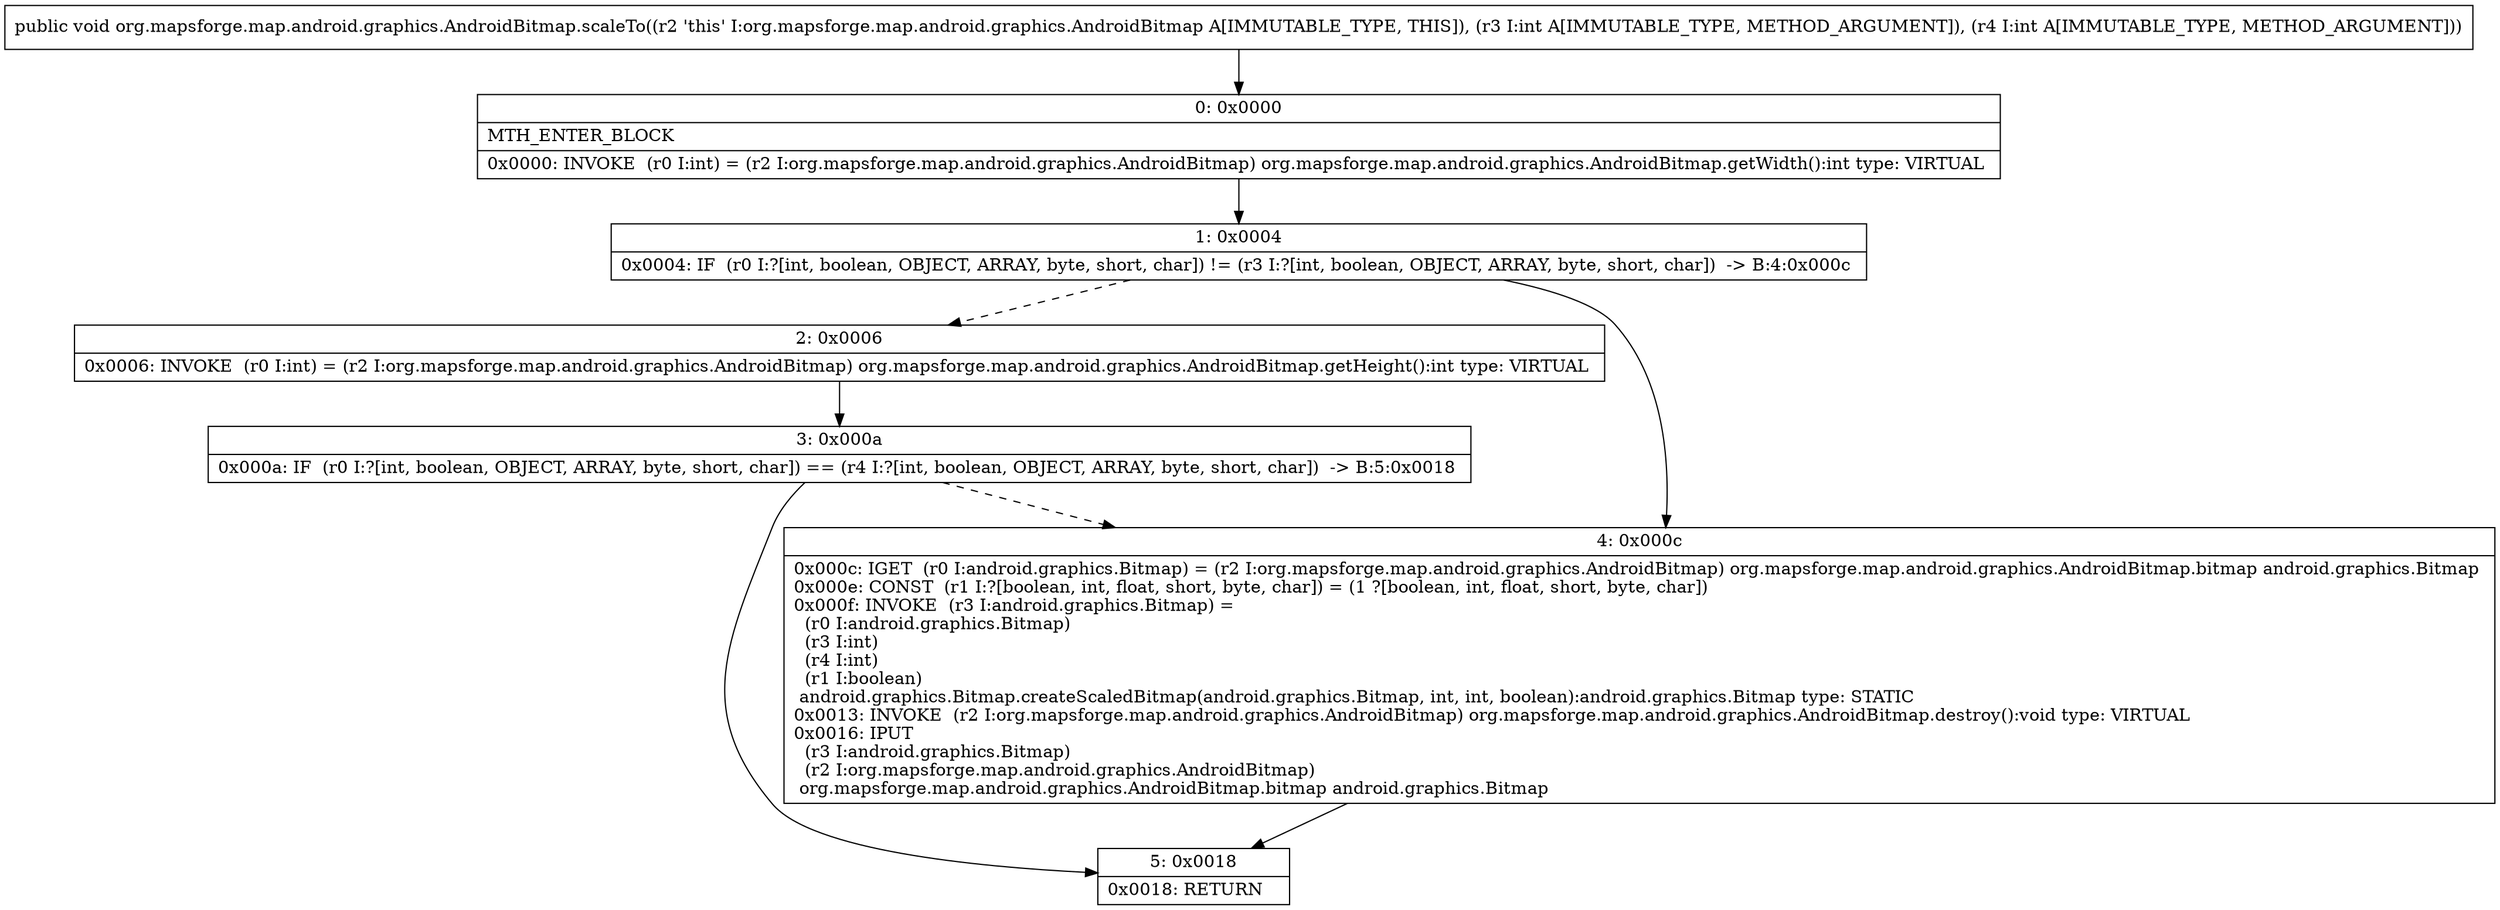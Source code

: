 digraph "CFG fororg.mapsforge.map.android.graphics.AndroidBitmap.scaleTo(II)V" {
Node_0 [shape=record,label="{0\:\ 0x0000|MTH_ENTER_BLOCK\l|0x0000: INVOKE  (r0 I:int) = (r2 I:org.mapsforge.map.android.graphics.AndroidBitmap) org.mapsforge.map.android.graphics.AndroidBitmap.getWidth():int type: VIRTUAL \l}"];
Node_1 [shape=record,label="{1\:\ 0x0004|0x0004: IF  (r0 I:?[int, boolean, OBJECT, ARRAY, byte, short, char]) != (r3 I:?[int, boolean, OBJECT, ARRAY, byte, short, char])  \-\> B:4:0x000c \l}"];
Node_2 [shape=record,label="{2\:\ 0x0006|0x0006: INVOKE  (r0 I:int) = (r2 I:org.mapsforge.map.android.graphics.AndroidBitmap) org.mapsforge.map.android.graphics.AndroidBitmap.getHeight():int type: VIRTUAL \l}"];
Node_3 [shape=record,label="{3\:\ 0x000a|0x000a: IF  (r0 I:?[int, boolean, OBJECT, ARRAY, byte, short, char]) == (r4 I:?[int, boolean, OBJECT, ARRAY, byte, short, char])  \-\> B:5:0x0018 \l}"];
Node_4 [shape=record,label="{4\:\ 0x000c|0x000c: IGET  (r0 I:android.graphics.Bitmap) = (r2 I:org.mapsforge.map.android.graphics.AndroidBitmap) org.mapsforge.map.android.graphics.AndroidBitmap.bitmap android.graphics.Bitmap \l0x000e: CONST  (r1 I:?[boolean, int, float, short, byte, char]) = (1 ?[boolean, int, float, short, byte, char]) \l0x000f: INVOKE  (r3 I:android.graphics.Bitmap) = \l  (r0 I:android.graphics.Bitmap)\l  (r3 I:int)\l  (r4 I:int)\l  (r1 I:boolean)\l android.graphics.Bitmap.createScaledBitmap(android.graphics.Bitmap, int, int, boolean):android.graphics.Bitmap type: STATIC \l0x0013: INVOKE  (r2 I:org.mapsforge.map.android.graphics.AndroidBitmap) org.mapsforge.map.android.graphics.AndroidBitmap.destroy():void type: VIRTUAL \l0x0016: IPUT  \l  (r3 I:android.graphics.Bitmap)\l  (r2 I:org.mapsforge.map.android.graphics.AndroidBitmap)\l org.mapsforge.map.android.graphics.AndroidBitmap.bitmap android.graphics.Bitmap \l}"];
Node_5 [shape=record,label="{5\:\ 0x0018|0x0018: RETURN   \l}"];
MethodNode[shape=record,label="{public void org.mapsforge.map.android.graphics.AndroidBitmap.scaleTo((r2 'this' I:org.mapsforge.map.android.graphics.AndroidBitmap A[IMMUTABLE_TYPE, THIS]), (r3 I:int A[IMMUTABLE_TYPE, METHOD_ARGUMENT]), (r4 I:int A[IMMUTABLE_TYPE, METHOD_ARGUMENT])) }"];
MethodNode -> Node_0;
Node_0 -> Node_1;
Node_1 -> Node_2[style=dashed];
Node_1 -> Node_4;
Node_2 -> Node_3;
Node_3 -> Node_4[style=dashed];
Node_3 -> Node_5;
Node_4 -> Node_5;
}

